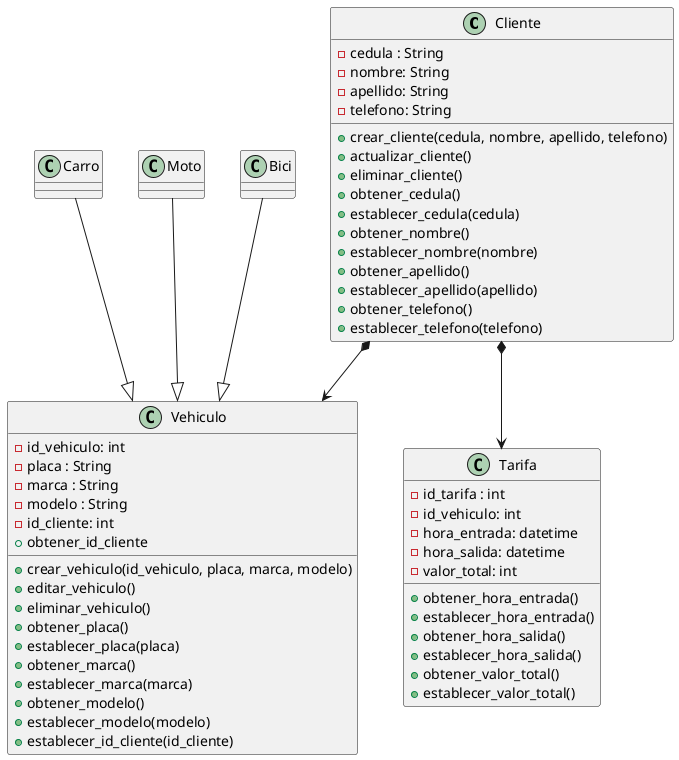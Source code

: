 @startuml parqueadero
class Cliente{
    -cedula : String
    -nombre: String
    -apellido: String
    -telefono: String
    +crear_cliente(cedula, nombre, apellido, telefono)
    +actualizar_cliente()
    +eliminar_cliente()
    +obtener_cedula()
    +establecer_cedula(cedula)
    +obtener_nombre()
    +establecer_nombre(nombre)
    +obtener_apellido()
    +establecer_apellido(apellido)
    +obtener_telefono()
    +establecer_telefono(telefono)
}

class Vehiculo{ 
    -id_vehiculo: int
    -placa : String
    -marca : String
    -modelo : String
    -id_cliente: int
    +crear_vehiculo(id_vehiculo, placa, marca, modelo)
    +editar_vehiculo()
    +eliminar_vehiculo()
    +obtener_placa()
    +establecer_placa(placa)
    +obtener_marca()
    +establecer_marca(marca)
    +obtener_modelo()
    +establecer_modelo(modelo)
    +obtener_id_cliente
    +establecer_id_cliente(id_cliente)
}

class Tarifa{
    -id_tarifa : int
    -id_vehiculo: int
    -hora_entrada: datetime
    -hora_salida: datetime
    -valor_total: int
    +obtener_hora_entrada()
    +establecer_hora_entrada()
    +obtener_hora_salida()
    +establecer_hora_salida()
    +obtener_valor_total()
    +establecer_valor_total()
}

Class Carro{

}

Class Moto{

}

Class Bici{

}

Cliente *--> Vehiculo
Cliente *--> Tarifa
Carro --|> Vehiculo
Moto --|> Vehiculo
Bici --|> Vehiculo

@enduml